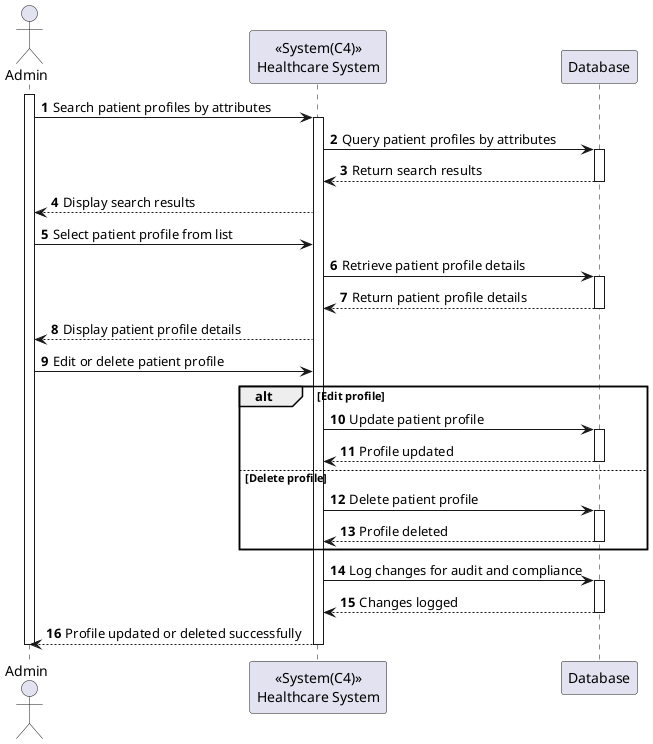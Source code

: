 ﻿@startuml
'https://plantuml.com/sequence-diagram

autonumber
actor Admin as admin
participant "<<System(C4)>>\nHealthcare System" as sys
participant "Database" as db

activate admin
admin -> sys: Search patient profiles by attributes

activate sys
sys -> db: Query patient profiles by attributes
activate db
db --> sys: Return search results
deactivate db

sys --> admin: Display search results

admin -> sys: Select patient profile from list

sys -> db: Retrieve patient profile details
activate db
db --> sys: Return patient profile details
deactivate db

sys --> admin: Display patient profile details

admin -> sys: Edit or delete patient profile

alt Edit profile
  sys -> db: Update patient profile
  activate db
  db --> sys: Profile updated
  deactivate db
else Delete profile
  sys -> db: Delete patient profile
  activate db
  db --> sys: Profile deleted
  deactivate db
end

sys -> db: Log changes for audit and compliance
activate db
db --> sys: Changes logged
deactivate db

sys --> admin: Profile updated or deleted successfully

deactivate sys
deactivate admin

@enduml